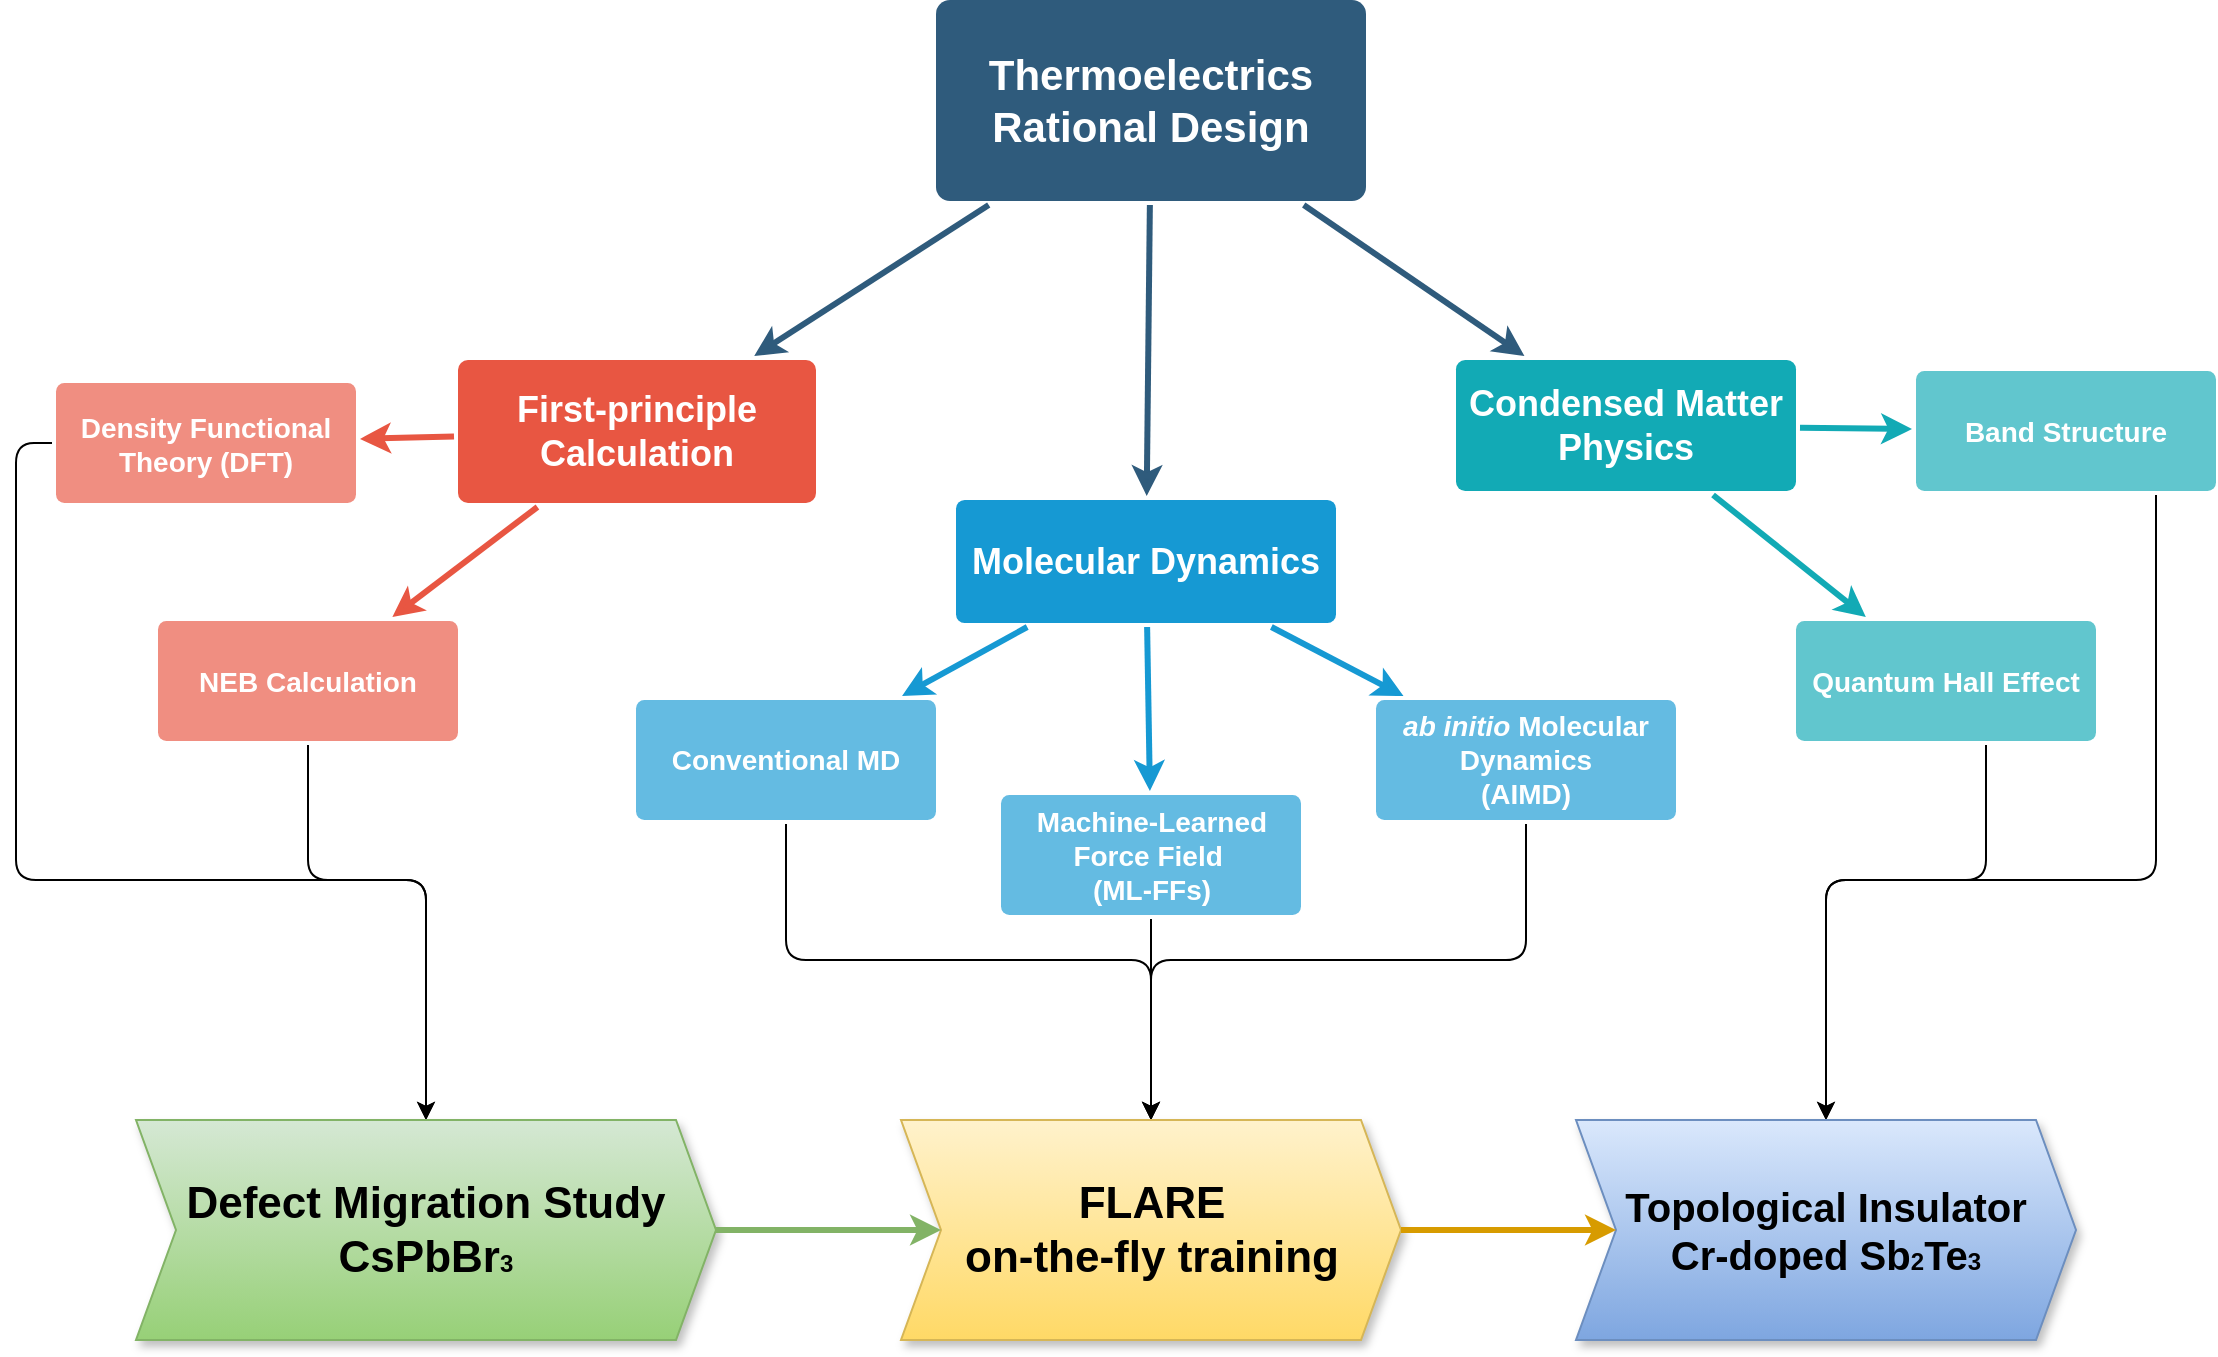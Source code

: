 <mxfile version="24.0.5" type="github">
  <diagram id="6a731a19-8d31-9384-78a2-239565b7b9f0" name="Page-1">
    <mxGraphModel dx="2074" dy="1031" grid="1" gridSize="10" guides="1" tooltips="1" connect="1" arrows="1" fold="1" page="1" pageScale="1" pageWidth="1169" pageHeight="827" background="none" math="0" shadow="0">
      <root>
        <mxCell id="0" />
        <mxCell id="1" parent="0" />
        <mxCell id="1746" value="" style="edgeStyle=none;rounded=0;jumpStyle=none;html=1;shadow=0;labelBackgroundColor=none;startArrow=none;startFill=0;endArrow=classic;endFill=1;jettySize=auto;orthogonalLoop=1;strokeColor=#2F5B7C;strokeWidth=3;fontFamily=Helvetica;fontSize=16;fontColor=#23445D;spacing=5;" parent="1" source="1749" target="1771" edge="1">
          <mxGeometry relative="1" as="geometry" />
        </mxCell>
        <mxCell id="1747" value="" style="edgeStyle=none;rounded=0;jumpStyle=none;html=1;shadow=0;labelBackgroundColor=none;startArrow=none;startFill=0;endArrow=classic;endFill=1;jettySize=auto;orthogonalLoop=1;strokeColor=#2F5B7C;strokeWidth=3;fontFamily=Helvetica;fontSize=16;fontColor=#23445D;spacing=5;" parent="1" source="1749" target="1760" edge="1">
          <mxGeometry relative="1" as="geometry" />
        </mxCell>
        <mxCell id="1748" value="" style="edgeStyle=none;rounded=0;jumpStyle=none;html=1;shadow=0;labelBackgroundColor=none;startArrow=none;startFill=0;endArrow=classic;endFill=1;jettySize=auto;orthogonalLoop=1;strokeColor=#2F5B7C;strokeWidth=3;fontFamily=Helvetica;fontSize=16;fontColor=#23445D;spacing=5;" parent="1" source="1749" target="1753" edge="1">
          <mxGeometry relative="1" as="geometry" />
        </mxCell>
        <mxCell id="1749" value="&lt;div&gt;&lt;span style=&quot;font-size: 21px; background-color: initial;&quot;&gt;Thermoelectrics&lt;/span&gt;&lt;br&gt;&lt;/div&gt;&lt;div&gt;&lt;span style=&quot;font-size: 21px;&quot;&gt;Rational Design&lt;/span&gt;&lt;span style=&quot;font-size: 21px; background-color: initial;&quot;&gt;&lt;br&gt;&lt;/span&gt;&lt;/div&gt;" style="rounded=1;whiteSpace=wrap;html=1;shadow=0;labelBackgroundColor=none;strokeColor=none;strokeWidth=3;fillColor=#2F5B7C;fontFamily=Helvetica;fontSize=16;fontColor=#FFFFFF;align=center;fontStyle=1;spacing=5;arcSize=7;perimeterSpacing=2;" parent="1" vertex="1">
          <mxGeometry x="520" y="120" width="215" height="100.5" as="geometry" />
        </mxCell>
        <mxCell id="1751" value="" style="edgeStyle=none;rounded=1;jumpStyle=none;html=1;shadow=0;labelBackgroundColor=none;startArrow=none;startFill=0;jettySize=auto;orthogonalLoop=1;strokeColor=#E85642;strokeWidth=3;fontFamily=Helvetica;fontSize=14;fontColor=#FFFFFF;spacing=5;fontStyle=1;fillColor=#b0e3e6;" parent="1" source="1753" target="1755" edge="1">
          <mxGeometry relative="1" as="geometry" />
        </mxCell>
        <mxCell id="1752" value="" style="edgeStyle=none;rounded=1;jumpStyle=none;html=1;shadow=0;labelBackgroundColor=none;startArrow=none;startFill=0;jettySize=auto;orthogonalLoop=1;strokeColor=#E85642;strokeWidth=3;fontFamily=Helvetica;fontSize=14;fontColor=#FFFFFF;spacing=5;fontStyle=1;fillColor=#b0e3e6;" parent="1" source="1753" target="1754" edge="1">
          <mxGeometry relative="1" as="geometry" />
        </mxCell>
        <mxCell id="1753" value="&lt;font style=&quot;font-size: 18px;&quot;&gt;First-principle Calculation&lt;/font&gt;" style="rounded=1;whiteSpace=wrap;html=1;shadow=0;labelBackgroundColor=none;strokeColor=none;strokeWidth=3;fillColor=#e85642;fontFamily=Helvetica;fontSize=14;fontColor=#FFFFFF;align=center;spacing=5;fontStyle=1;arcSize=7;perimeterSpacing=2;" parent="1" vertex="1">
          <mxGeometry x="281" y="300" width="179" height="71.5" as="geometry" />
        </mxCell>
        <mxCell id="78OsRPnk7m2-0ilsvxJO-1791" style="edgeStyle=orthogonalEdgeStyle;rounded=1;orthogonalLoop=1;jettySize=auto;html=1;curved=0;" edge="1" parent="1" source="1754" target="78OsRPnk7m2-0ilsvxJO-1779">
          <mxGeometry relative="1" as="geometry">
            <Array as="points">
              <mxPoint x="206" y="560" />
              <mxPoint x="265" y="560" />
            </Array>
          </mxGeometry>
        </mxCell>
        <mxCell id="1754" value="NEB Calculation" style="rounded=1;whiteSpace=wrap;html=1;shadow=0;labelBackgroundColor=none;strokeColor=none;strokeWidth=3;fillColor=#f08e81;fontFamily=Helvetica;fontSize=14;fontColor=#FFFFFF;align=center;spacing=5;fontStyle=1;arcSize=7;perimeterSpacing=2;" parent="1" vertex="1">
          <mxGeometry x="131" y="430.5" width="150" height="60" as="geometry" />
        </mxCell>
        <mxCell id="78OsRPnk7m2-0ilsvxJO-1792" style="edgeStyle=orthogonalEdgeStyle;rounded=1;orthogonalLoop=1;jettySize=auto;html=1;curved=0;" edge="1" parent="1" source="1755" target="78OsRPnk7m2-0ilsvxJO-1779">
          <mxGeometry relative="1" as="geometry">
            <Array as="points">
              <mxPoint x="60" y="342" />
              <mxPoint x="60" y="560" />
              <mxPoint x="265" y="560" />
            </Array>
          </mxGeometry>
        </mxCell>
        <mxCell id="1755" value="Density Functional Theory (DFT)" style="rounded=1;whiteSpace=wrap;html=1;shadow=0;labelBackgroundColor=none;strokeColor=none;strokeWidth=3;fillColor=#f08e81;fontFamily=Helvetica;fontSize=14;fontColor=#FFFFFF;align=center;spacing=5;fontStyle=1;arcSize=7;perimeterSpacing=2;" parent="1" vertex="1">
          <mxGeometry x="80" y="311.5" width="150" height="60" as="geometry" />
        </mxCell>
        <mxCell id="1757" value="" style="edgeStyle=none;rounded=0;jumpStyle=none;html=1;shadow=0;labelBackgroundColor=none;startArrow=none;startFill=0;endArrow=classic;endFill=1;jettySize=auto;orthogonalLoop=1;strokeColor=#1699D3;strokeWidth=3;fontFamily=Helvetica;fontSize=14;fontColor=#FFFFFF;spacing=5;" parent="1" source="1760" target="1763" edge="1">
          <mxGeometry relative="1" as="geometry" />
        </mxCell>
        <mxCell id="1758" value="" style="edgeStyle=none;rounded=0;jumpStyle=none;html=1;shadow=0;labelBackgroundColor=none;startArrow=none;startFill=0;endArrow=classic;endFill=1;jettySize=auto;orthogonalLoop=1;strokeColor=#1699D3;strokeWidth=3;fontFamily=Helvetica;fontSize=14;fontColor=#FFFFFF;spacing=5;" parent="1" source="1760" target="1762" edge="1">
          <mxGeometry relative="1" as="geometry" />
        </mxCell>
        <mxCell id="1759" value="" style="edgeStyle=none;rounded=0;jumpStyle=none;html=1;shadow=0;labelBackgroundColor=none;startArrow=none;startFill=0;endArrow=classic;endFill=1;jettySize=auto;orthogonalLoop=1;strokeColor=#1699D3;strokeWidth=3;fontFamily=Helvetica;fontSize=14;fontColor=#FFFFFF;spacing=5;" parent="1" source="1760" target="1761" edge="1">
          <mxGeometry relative="1" as="geometry" />
        </mxCell>
        <mxCell id="1760" value="&lt;font style=&quot;font-size: 18px;&quot;&gt;Molecular Dynamics&lt;/font&gt;" style="rounded=1;whiteSpace=wrap;html=1;shadow=0;labelBackgroundColor=none;strokeColor=none;strokeWidth=3;fillColor=#1699d3;fontFamily=Helvetica;fontSize=14;fontColor=#FFFFFF;align=center;spacing=5;fontStyle=1;arcSize=7;perimeterSpacing=2;" parent="1" vertex="1">
          <mxGeometry x="530" y="370" width="190" height="61.5" as="geometry" />
        </mxCell>
        <mxCell id="78OsRPnk7m2-0ilsvxJO-1787" style="edgeStyle=orthogonalEdgeStyle;rounded=1;orthogonalLoop=1;jettySize=auto;html=1;entryX=0.5;entryY=0;entryDx=0;entryDy=0;curved=0;" edge="1" parent="1" source="1761" target="78OsRPnk7m2-0ilsvxJO-1780">
          <mxGeometry relative="1" as="geometry">
            <Array as="points">
              <mxPoint x="815" y="600" />
              <mxPoint x="628" y="600" />
            </Array>
          </mxGeometry>
        </mxCell>
        <mxCell id="1761" value="&lt;div&gt;&lt;b&gt;&lt;span style=&quot;background-color: initial;&quot;&gt;&lt;i&gt;ab initio&lt;/i&gt; Molecular Dynamics&lt;/span&gt;&lt;br&gt;&lt;/b&gt;&lt;/div&gt;&lt;div&gt;&lt;span style=&quot;background-color: initial;&quot;&gt;&lt;b&gt;(AIMD)&lt;/b&gt;&lt;/span&gt;&lt;/div&gt;" style="rounded=1;whiteSpace=wrap;html=1;shadow=0;labelBackgroundColor=none;strokeColor=none;strokeWidth=3;fillColor=#64bbe2;fontFamily=Helvetica;fontSize=14;fontColor=#FFFFFF;align=center;spacing=5;arcSize=7;perimeterSpacing=2;" parent="1" vertex="1">
          <mxGeometry x="740" y="470" width="150" height="60" as="geometry" />
        </mxCell>
        <mxCell id="78OsRPnk7m2-0ilsvxJO-1785" value="" style="edgeStyle=orthogonalEdgeStyle;rounded=0;orthogonalLoop=1;jettySize=auto;html=1;" edge="1" parent="1" source="1762" target="78OsRPnk7m2-0ilsvxJO-1780">
          <mxGeometry relative="1" as="geometry" />
        </mxCell>
        <mxCell id="1762" value="&lt;span style=&quot;font-weight: 700;&quot;&gt;Machine-Learned Force Field&amp;nbsp;&lt;/span&gt;&lt;div&gt;&lt;span style=&quot;font-weight: 700;&quot;&gt;(ML-FFs)&lt;/span&gt;&lt;/div&gt;" style="rounded=1;whiteSpace=wrap;html=1;shadow=0;labelBackgroundColor=none;strokeColor=none;strokeWidth=3;fillColor=#64bbe2;fontFamily=Helvetica;fontSize=14;fontColor=#FFFFFF;align=center;spacing=5;arcSize=7;perimeterSpacing=2;" parent="1" vertex="1">
          <mxGeometry x="552.5" y="517.5" width="150" height="60" as="geometry" />
        </mxCell>
        <mxCell id="78OsRPnk7m2-0ilsvxJO-1786" style="edgeStyle=orthogonalEdgeStyle;rounded=1;orthogonalLoop=1;jettySize=auto;html=1;entryX=0.5;entryY=0;entryDx=0;entryDy=0;curved=0;" edge="1" parent="1" source="1763" target="78OsRPnk7m2-0ilsvxJO-1780">
          <mxGeometry relative="1" as="geometry">
            <Array as="points">
              <mxPoint x="445" y="600" />
              <mxPoint x="628" y="600" />
            </Array>
          </mxGeometry>
        </mxCell>
        <mxCell id="1763" value="&lt;span style=&quot;font-weight: 700;&quot;&gt;Conventional MD&lt;/span&gt;" style="rounded=1;whiteSpace=wrap;html=1;shadow=0;labelBackgroundColor=none;strokeColor=none;strokeWidth=3;fillColor=#64bbe2;fontFamily=Helvetica;fontSize=14;fontColor=#FFFFFF;align=center;spacing=5;arcSize=7;perimeterSpacing=2;" parent="1" vertex="1">
          <mxGeometry x="370" y="470" width="150" height="60" as="geometry" />
        </mxCell>
        <mxCell id="1771" value="&lt;font style=&quot;font-size: 18px;&quot;&gt;Condensed Matter Physics&lt;/font&gt;" style="rounded=1;whiteSpace=wrap;html=1;shadow=0;labelBackgroundColor=none;strokeColor=none;strokeWidth=3;fillColor=#12aab5;fontFamily=Helvetica;fontSize=14;fontColor=#FFFFFF;align=center;spacing=5;fontStyle=1;arcSize=7;perimeterSpacing=2;" parent="1" vertex="1">
          <mxGeometry x="780" y="300" width="170" height="65.5" as="geometry" />
        </mxCell>
        <mxCell id="78OsRPnk7m2-0ilsvxJO-1793" style="edgeStyle=orthogonalEdgeStyle;rounded=1;orthogonalLoop=1;jettySize=auto;html=1;entryX=0.5;entryY=0;entryDx=0;entryDy=0;curved=0;" edge="1" parent="1" source="1774" target="78OsRPnk7m2-0ilsvxJO-1781">
          <mxGeometry relative="1" as="geometry">
            <Array as="points">
              <mxPoint x="1045" y="560" />
              <mxPoint x="965" y="560" />
            </Array>
          </mxGeometry>
        </mxCell>
        <mxCell id="1774" value="Quantum Hall Effect" style="rounded=1;whiteSpace=wrap;html=1;shadow=0;labelBackgroundColor=none;strokeColor=none;strokeWidth=3;fillColor=#61c6ce;fontFamily=Helvetica;fontSize=14;fontColor=#FFFFFF;align=center;spacing=5;fontStyle=1;arcSize=7;perimeterSpacing=2;" parent="1" vertex="1">
          <mxGeometry x="950" y="430.5" width="150" height="60" as="geometry" />
        </mxCell>
        <mxCell id="1775" value="" style="edgeStyle=none;rounded=1;jumpStyle=none;html=1;shadow=0;labelBackgroundColor=none;startArrow=none;startFill=0;jettySize=auto;orthogonalLoop=1;strokeColor=#12AAB5;strokeWidth=3;fontFamily=Helvetica;fontSize=14;fontColor=#FFFFFF;spacing=5;fontStyle=1;fillColor=#b0e3e6;" parent="1" source="1771" target="1774" edge="1">
          <mxGeometry relative="1" as="geometry" />
        </mxCell>
        <mxCell id="78OsRPnk7m2-0ilsvxJO-1794" style="edgeStyle=orthogonalEdgeStyle;rounded=1;orthogonalLoop=1;jettySize=auto;html=1;entryX=0.5;entryY=0;entryDx=0;entryDy=0;curved=0;" edge="1" parent="1" source="1776" target="78OsRPnk7m2-0ilsvxJO-1781">
          <mxGeometry relative="1" as="geometry">
            <mxPoint x="960" y="620" as="targetPoint" />
            <Array as="points">
              <mxPoint x="1130" y="560" />
              <mxPoint x="965" y="560" />
            </Array>
          </mxGeometry>
        </mxCell>
        <mxCell id="1776" value="Band Structure" style="rounded=1;whiteSpace=wrap;html=1;shadow=0;labelBackgroundColor=none;strokeColor=none;strokeWidth=3;fillColor=#61c6ce;fontFamily=Helvetica;fontSize=14;fontColor=#FFFFFF;align=center;spacing=5;fontStyle=1;arcSize=7;perimeterSpacing=2;" parent="1" vertex="1">
          <mxGeometry x="1010" y="305.5" width="150" height="60" as="geometry" />
        </mxCell>
        <mxCell id="1777" value="" style="edgeStyle=none;rounded=1;jumpStyle=none;html=1;shadow=0;labelBackgroundColor=none;startArrow=none;startFill=0;jettySize=auto;orthogonalLoop=1;strokeColor=#12AAB5;strokeWidth=3;fontFamily=Helvetica;fontSize=14;fontColor=#FFFFFF;spacing=5;fontStyle=1;fillColor=#b0e3e6;" parent="1" source="1771" target="1776" edge="1">
          <mxGeometry relative="1" as="geometry" />
        </mxCell>
        <mxCell id="78OsRPnk7m2-0ilsvxJO-1779" value="&lt;span style=&quot;font-size: 22px; font-weight: 700;&quot;&gt;Defect Migration Study&lt;/span&gt;&lt;div&gt;&lt;span style=&quot;font-size: 22px; font-weight: 700;&quot;&gt;CsPbBr&lt;/span&gt;&lt;span style=&quot;font-weight: 700;&quot;&gt;&lt;font style=&quot;font-size: 12px;&quot;&gt;3&lt;/font&gt;&lt;/span&gt;&lt;/div&gt;" style="shape=step;perimeter=stepPerimeter;whiteSpace=wrap;html=1;fixedSize=1;shadow=1;fillColor=#d5e8d4;strokeColor=#82b366;gradientColor=#97d077;" vertex="1" parent="1">
          <mxGeometry x="120" y="680" width="290" height="110" as="geometry" />
        </mxCell>
        <mxCell id="78OsRPnk7m2-0ilsvxJO-1780" value="FLARE&lt;div&gt;on-the-fly training&lt;/div&gt;" style="shape=step;perimeter=stepPerimeter;whiteSpace=wrap;html=1;fixedSize=1;shadow=1;fillColor=#fff2cc;strokeColor=#d6b656;gradientColor=#ffd966;fontStyle=1;fontSize=22;" vertex="1" parent="1">
          <mxGeometry x="502.5" y="680" width="250" height="110" as="geometry" />
        </mxCell>
        <mxCell id="78OsRPnk7m2-0ilsvxJO-1781" value="&lt;div style=&quot;font-size: 20px;&quot;&gt;&lt;b style=&quot;&quot;&gt;&lt;font style=&quot;font-size: 20px;&quot;&gt;Topological Insulator&lt;/font&gt;&lt;/b&gt;&lt;/div&gt;&lt;b style=&quot;&quot;&gt;&lt;font style=&quot;font-size: 20px;&quot;&gt;Cr-doped Sb&lt;/font&gt;&lt;font style=&quot;font-size: 12px;&quot;&gt;2&lt;/font&gt;&lt;font style=&quot;font-size: 20px;&quot;&gt;Te&lt;/font&gt;&lt;font style=&quot;font-size: 12px;&quot;&gt;3&lt;/font&gt;&lt;/b&gt;" style="shape=step;perimeter=stepPerimeter;whiteSpace=wrap;html=1;fixedSize=1;shadow=1;fillColor=#dae8fc;strokeColor=#6c8ebf;gradientColor=#7ea6e0;" vertex="1" parent="1">
          <mxGeometry x="840" y="680" width="250" height="110" as="geometry" />
        </mxCell>
        <mxCell id="78OsRPnk7m2-0ilsvxJO-1789" value="" style="edgeStyle=none;rounded=0;jumpStyle=none;html=1;shadow=0;labelBackgroundColor=none;startArrow=none;startFill=0;endArrow=classic;endFill=1;jettySize=auto;orthogonalLoop=1;strokeColor=#82b366;strokeWidth=3;fontFamily=Helvetica;fontSize=16;fontColor=#23445D;spacing=5;exitX=1;exitY=0.5;exitDx=0;exitDy=0;entryX=0;entryY=0.5;entryDx=0;entryDy=0;fillColor=#d5e8d4;gradientColor=#97d077;" edge="1" parent="1" source="78OsRPnk7m2-0ilsvxJO-1779" target="78OsRPnk7m2-0ilsvxJO-1780">
          <mxGeometry relative="1" as="geometry">
            <mxPoint x="460" y="800" as="sourcePoint" />
            <mxPoint x="600" y="911" as="targetPoint" />
          </mxGeometry>
        </mxCell>
        <mxCell id="78OsRPnk7m2-0ilsvxJO-1790" value="" style="edgeStyle=none;rounded=0;jumpStyle=none;html=1;shadow=0;labelBackgroundColor=none;startArrow=none;startFill=0;endArrow=classic;endFill=1;jettySize=auto;orthogonalLoop=1;strokeColor=#d79b00;strokeWidth=3;fontFamily=Helvetica;fontSize=16;fontColor=#23445D;spacing=5;exitX=1;exitY=0.5;exitDx=0;exitDy=0;entryX=0;entryY=0.5;entryDx=0;entryDy=0;fillColor=#ffcd28;gradientColor=#ffa500;" edge="1" parent="1" source="78OsRPnk7m2-0ilsvxJO-1780" target="78OsRPnk7m2-0ilsvxJO-1781">
          <mxGeometry relative="1" as="geometry">
            <mxPoint x="758.5" y="810" as="sourcePoint" />
            <mxPoint x="871.5" y="810" as="targetPoint" />
          </mxGeometry>
        </mxCell>
      </root>
    </mxGraphModel>
  </diagram>
</mxfile>
